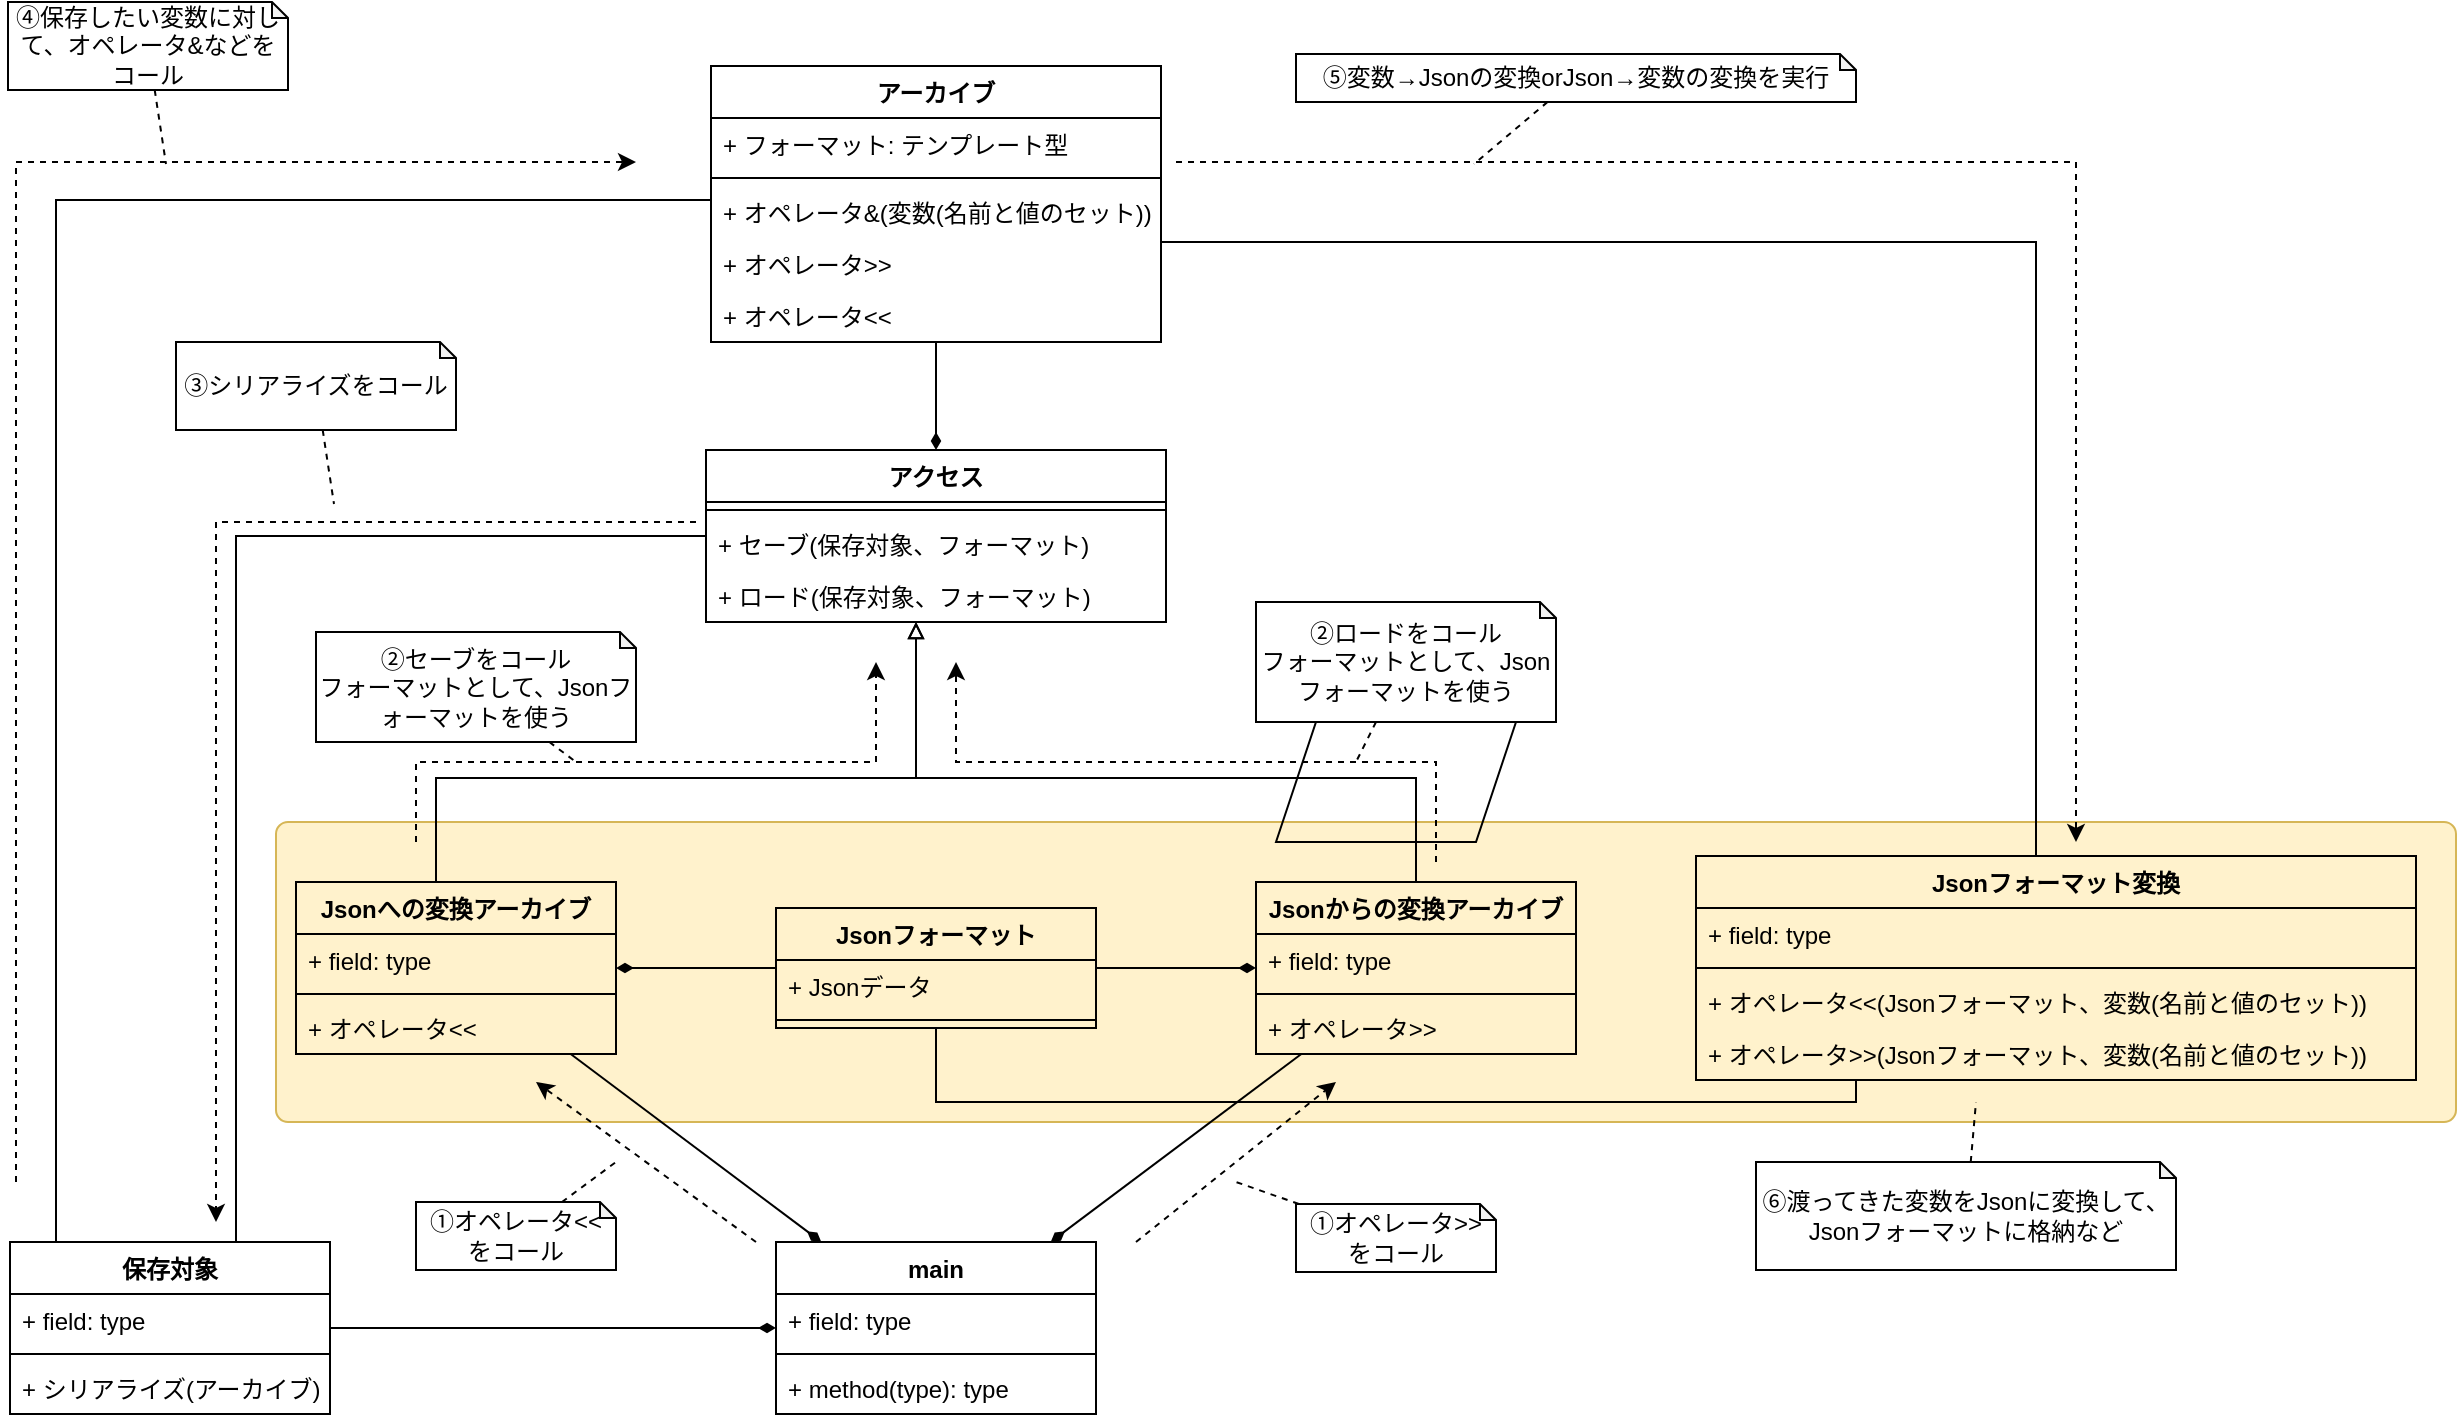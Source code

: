 <mxfile version="15.7.3" type="device"><diagram id="-DjvQUMIrtWv4CzY2RnH" name="ページ1"><mxGraphModel dx="2312" dy="2034" grid="1" gridSize="10" guides="1" tooltips="1" connect="1" arrows="1" fold="1" page="1" pageScale="1" pageWidth="827" pageHeight="1169" math="0" shadow="0"><root><mxCell id="0"/><mxCell id="1" parent="0"/><mxCell id="r1HNZrOTrdue_ta3QMDY-88" value="" style="rounded=1;whiteSpace=wrap;html=1;fillColor=#fff2cc;strokeColor=#d6b656;arcSize=4;" vertex="1" parent="1"><mxGeometry x="-280" y="360" width="1090" height="150" as="geometry"/></mxCell><mxCell id="r1HNZrOTrdue_ta3QMDY-22" style="edgeStyle=orthogonalEdgeStyle;rounded=0;orthogonalLoop=1;jettySize=auto;html=1;endArrow=block;endFill=0;" edge="1" parent="1" source="r1HNZrOTrdue_ta3QMDY-6" target="r1HNZrOTrdue_ta3QMDY-14"><mxGeometry relative="1" as="geometry"><Array as="points"><mxPoint x="-200" y="338"/><mxPoint x="40" y="338"/></Array></mxGeometry></mxCell><mxCell id="r1HNZrOTrdue_ta3QMDY-33" style="edgeStyle=none;rounded=0;orthogonalLoop=1;jettySize=auto;html=1;endArrow=none;endFill=0;startArrow=diamondThin;startFill=1;" edge="1" parent="1" source="r1HNZrOTrdue_ta3QMDY-6" target="r1HNZrOTrdue_ta3QMDY-10"><mxGeometry relative="1" as="geometry"/></mxCell><mxCell id="r1HNZrOTrdue_ta3QMDY-43" style="edgeStyle=none;rounded=0;orthogonalLoop=1;jettySize=auto;html=1;startArrow=none;startFill=0;endArrow=diamondThin;endFill=1;" edge="1" parent="1" source="r1HNZrOTrdue_ta3QMDY-6" target="r1HNZrOTrdue_ta3QMDY-38"><mxGeometry relative="1" as="geometry"/></mxCell><mxCell id="r1HNZrOTrdue_ta3QMDY-6" value="Jsonへの変換アーカイブ" style="swimlane;fontStyle=1;align=center;verticalAlign=top;childLayout=stackLayout;horizontal=1;startSize=26;horizontalStack=0;resizeParent=1;resizeParentMax=0;resizeLast=0;collapsible=1;marginBottom=0;fillColor=none;" vertex="1" parent="1"><mxGeometry x="-270" y="390" width="160" height="86" as="geometry"/></mxCell><mxCell id="r1HNZrOTrdue_ta3QMDY-7" value="+ field: type" style="text;strokeColor=none;fillColor=none;align=left;verticalAlign=top;spacingLeft=4;spacingRight=4;overflow=hidden;rotatable=0;points=[[0,0.5],[1,0.5]];portConstraint=eastwest;" vertex="1" parent="r1HNZrOTrdue_ta3QMDY-6"><mxGeometry y="26" width="160" height="26" as="geometry"/></mxCell><mxCell id="r1HNZrOTrdue_ta3QMDY-8" value="" style="line;strokeWidth=1;fillColor=none;align=left;verticalAlign=middle;spacingTop=-1;spacingLeft=3;spacingRight=3;rotatable=0;labelPosition=right;points=[];portConstraint=eastwest;" vertex="1" parent="r1HNZrOTrdue_ta3QMDY-6"><mxGeometry y="52" width="160" height="8" as="geometry"/></mxCell><mxCell id="r1HNZrOTrdue_ta3QMDY-9" value="+ オペレータ&lt;&lt;" style="text;strokeColor=none;fillColor=none;align=left;verticalAlign=top;spacingLeft=4;spacingRight=4;overflow=hidden;rotatable=0;points=[[0,0.5],[1,0.5]];portConstraint=eastwest;" vertex="1" parent="r1HNZrOTrdue_ta3QMDY-6"><mxGeometry y="60" width="160" height="26" as="geometry"/></mxCell><mxCell id="r1HNZrOTrdue_ta3QMDY-87" style="edgeStyle=orthogonalEdgeStyle;rounded=0;orthogonalLoop=1;jettySize=auto;html=1;startArrow=none;startFill=0;endArrow=none;endFill=0;" edge="1" parent="1" source="r1HNZrOTrdue_ta3QMDY-10" target="r1HNZrOTrdue_ta3QMDY-71"><mxGeometry relative="1" as="geometry"><Array as="points"><mxPoint x="50" y="500"/><mxPoint x="510" y="500"/></Array></mxGeometry></mxCell><mxCell id="r1HNZrOTrdue_ta3QMDY-10" value="Jsonフォーマット" style="swimlane;fontStyle=1;align=center;verticalAlign=top;childLayout=stackLayout;horizontal=1;startSize=26;horizontalStack=0;resizeParent=1;resizeParentMax=0;resizeLast=0;collapsible=1;marginBottom=0;fillColor=none;" vertex="1" parent="1"><mxGeometry x="-30" y="403" width="160" height="60" as="geometry"/></mxCell><mxCell id="r1HNZrOTrdue_ta3QMDY-11" value="+ Jsonデータ" style="text;strokeColor=none;fillColor=none;align=left;verticalAlign=top;spacingLeft=4;spacingRight=4;overflow=hidden;rotatable=0;points=[[0,0.5],[1,0.5]];portConstraint=eastwest;" vertex="1" parent="r1HNZrOTrdue_ta3QMDY-10"><mxGeometry y="26" width="160" height="26" as="geometry"/></mxCell><mxCell id="r1HNZrOTrdue_ta3QMDY-12" value="" style="line;strokeWidth=1;fillColor=none;align=left;verticalAlign=middle;spacingTop=-1;spacingLeft=3;spacingRight=3;rotatable=0;labelPosition=right;points=[];portConstraint=eastwest;" vertex="1" parent="r1HNZrOTrdue_ta3QMDY-10"><mxGeometry y="52" width="160" height="8" as="geometry"/></mxCell><mxCell id="r1HNZrOTrdue_ta3QMDY-45" style="edgeStyle=orthogonalEdgeStyle;rounded=0;orthogonalLoop=1;jettySize=auto;html=1;startArrow=none;startFill=0;endArrow=none;endFill=0;" edge="1" parent="1" source="r1HNZrOTrdue_ta3QMDY-14" target="r1HNZrOTrdue_ta3QMDY-34"><mxGeometry relative="1" as="geometry"><Array as="points"><mxPoint x="-300" y="217"/></Array></mxGeometry></mxCell><mxCell id="r1HNZrOTrdue_ta3QMDY-14" value="アクセス" style="swimlane;fontStyle=1;align=center;verticalAlign=top;childLayout=stackLayout;horizontal=1;startSize=26;horizontalStack=0;resizeParent=1;resizeParentMax=0;resizeLast=0;collapsible=1;marginBottom=0;fillColor=none;" vertex="1" parent="1"><mxGeometry x="-65" y="174" width="230" height="86" as="geometry"/></mxCell><mxCell id="r1HNZrOTrdue_ta3QMDY-16" value="" style="line;strokeWidth=1;fillColor=none;align=left;verticalAlign=middle;spacingTop=-1;spacingLeft=3;spacingRight=3;rotatable=0;labelPosition=right;points=[];portConstraint=eastwest;" vertex="1" parent="r1HNZrOTrdue_ta3QMDY-14"><mxGeometry y="26" width="230" height="8" as="geometry"/></mxCell><mxCell id="r1HNZrOTrdue_ta3QMDY-17" value="+ セーブ(保存対象、フォーマット)" style="text;strokeColor=none;fillColor=none;align=left;verticalAlign=top;spacingLeft=4;spacingRight=4;overflow=hidden;rotatable=0;points=[[0,0.5],[1,0.5]];portConstraint=eastwest;" vertex="1" parent="r1HNZrOTrdue_ta3QMDY-14"><mxGeometry y="34" width="230" height="26" as="geometry"/></mxCell><mxCell id="r1HNZrOTrdue_ta3QMDY-24" value="+ ロード(保存対象、フォーマット)" style="text;strokeColor=none;fillColor=none;align=left;verticalAlign=top;spacingLeft=4;spacingRight=4;overflow=hidden;rotatable=0;points=[[0,0.5],[1,0.5]];portConstraint=eastwest;" vertex="1" parent="r1HNZrOTrdue_ta3QMDY-14"><mxGeometry y="60" width="230" height="26" as="geometry"/></mxCell><mxCell id="r1HNZrOTrdue_ta3QMDY-23" style="edgeStyle=orthogonalEdgeStyle;rounded=0;orthogonalLoop=1;jettySize=auto;html=1;endArrow=block;endFill=0;" edge="1" parent="1" source="r1HNZrOTrdue_ta3QMDY-18" target="r1HNZrOTrdue_ta3QMDY-14"><mxGeometry relative="1" as="geometry"><Array as="points"><mxPoint x="290" y="338"/><mxPoint x="40" y="338"/></Array></mxGeometry></mxCell><mxCell id="r1HNZrOTrdue_ta3QMDY-32" style="edgeStyle=none;rounded=0;orthogonalLoop=1;jettySize=auto;html=1;endArrow=none;endFill=0;startArrow=diamondThin;startFill=1;" edge="1" parent="1" source="r1HNZrOTrdue_ta3QMDY-18" target="r1HNZrOTrdue_ta3QMDY-10"><mxGeometry relative="1" as="geometry"/></mxCell><mxCell id="r1HNZrOTrdue_ta3QMDY-44" style="edgeStyle=none;rounded=0;orthogonalLoop=1;jettySize=auto;html=1;startArrow=none;startFill=0;endArrow=diamondThin;endFill=1;" edge="1" parent="1" source="r1HNZrOTrdue_ta3QMDY-18" target="r1HNZrOTrdue_ta3QMDY-38"><mxGeometry relative="1" as="geometry"/></mxCell><mxCell id="r1HNZrOTrdue_ta3QMDY-18" value="Jsonからの変換アーカイブ" style="swimlane;fontStyle=1;align=center;verticalAlign=top;childLayout=stackLayout;horizontal=1;startSize=26;horizontalStack=0;resizeParent=1;resizeParentMax=0;resizeLast=0;collapsible=1;marginBottom=0;fillColor=none;" vertex="1" parent="1"><mxGeometry x="210" y="390" width="160" height="86" as="geometry"/></mxCell><mxCell id="r1HNZrOTrdue_ta3QMDY-19" value="+ field: type" style="text;strokeColor=none;fillColor=none;align=left;verticalAlign=top;spacingLeft=4;spacingRight=4;overflow=hidden;rotatable=0;points=[[0,0.5],[1,0.5]];portConstraint=eastwest;" vertex="1" parent="r1HNZrOTrdue_ta3QMDY-18"><mxGeometry y="26" width="160" height="26" as="geometry"/></mxCell><mxCell id="r1HNZrOTrdue_ta3QMDY-20" value="" style="line;strokeWidth=1;fillColor=none;align=left;verticalAlign=middle;spacingTop=-1;spacingLeft=3;spacingRight=3;rotatable=0;labelPosition=right;points=[];portConstraint=eastwest;" vertex="1" parent="r1HNZrOTrdue_ta3QMDY-18"><mxGeometry y="52" width="160" height="8" as="geometry"/></mxCell><mxCell id="r1HNZrOTrdue_ta3QMDY-21" value="+ オペレータ&gt;&gt;" style="text;strokeColor=none;fillColor=none;align=left;verticalAlign=top;spacingLeft=4;spacingRight=4;overflow=hidden;rotatable=0;points=[[0,0.5],[1,0.5]];portConstraint=eastwest;" vertex="1" parent="r1HNZrOTrdue_ta3QMDY-18"><mxGeometry y="60" width="160" height="26" as="geometry"/></mxCell><mxCell id="r1HNZrOTrdue_ta3QMDY-26" value="" style="edgeStyle=elbowEdgeStyle;elbow=vertical;endArrow=classic;html=1;rounded=0;dashed=1;" edge="1" parent="1"><mxGeometry width="50" height="50" relative="1" as="geometry"><mxPoint x="-210" y="370" as="sourcePoint"/><mxPoint x="20" y="280" as="targetPoint"/><Array as="points"><mxPoint x="20" y="330"/></Array></mxGeometry></mxCell><mxCell id="r1HNZrOTrdue_ta3QMDY-27" value="" style="edgeStyle=elbowEdgeStyle;elbow=vertical;endArrow=classic;html=1;rounded=0;dashed=1;" edge="1" parent="1"><mxGeometry width="50" height="50" relative="1" as="geometry"><mxPoint x="300" y="380" as="sourcePoint"/><mxPoint x="60" y="280" as="targetPoint"/><Array as="points"><mxPoint x="170" y="330"/></Array></mxGeometry></mxCell><mxCell id="r1HNZrOTrdue_ta3QMDY-29" style="rounded=0;orthogonalLoop=1;jettySize=auto;html=1;endArrow=none;endFill=0;dashed=1;" edge="1" parent="1" source="r1HNZrOTrdue_ta3QMDY-28"><mxGeometry relative="1" as="geometry"><mxPoint x="-130" y="330" as="targetPoint"/></mxGeometry></mxCell><mxCell id="r1HNZrOTrdue_ta3QMDY-28" value="②セーブをコール&lt;br&gt;フォーマットとして、Jsonフォーマットを使う" style="shape=note;whiteSpace=wrap;html=1;backgroundOutline=1;darkOpacity=0.05;size=8;" vertex="1" parent="1"><mxGeometry x="-260" y="265" width="160" height="55" as="geometry"/></mxCell><mxCell id="r1HNZrOTrdue_ta3QMDY-30" style="rounded=0;orthogonalLoop=1;jettySize=auto;html=1;endArrow=none;endFill=0;dashed=1;" edge="1" parent="1" source="r1HNZrOTrdue_ta3QMDY-31"><mxGeometry relative="1" as="geometry"><mxPoint x="260" y="330" as="targetPoint"/></mxGeometry></mxCell><mxCell id="r1HNZrOTrdue_ta3QMDY-31" value="②ロードをコール&lt;br&gt;フォーマットとして、Jsonフォーマットを使う" style="shape=note;whiteSpace=wrap;html=1;backgroundOutline=1;darkOpacity=0.05;size=8;" vertex="1" parent="1"><mxGeometry x="210" y="250" width="150" height="60" as="geometry"/></mxCell><mxCell id="r1HNZrOTrdue_ta3QMDY-58" style="edgeStyle=orthogonalEdgeStyle;rounded=0;orthogonalLoop=1;jettySize=auto;html=1;startArrow=none;startFill=0;endArrow=diamondThin;endFill=1;" edge="1" parent="1" source="r1HNZrOTrdue_ta3QMDY-2" target="r1HNZrOTrdue_ta3QMDY-14"><mxGeometry relative="1" as="geometry"/></mxCell><mxCell id="r1HNZrOTrdue_ta3QMDY-77" style="edgeStyle=orthogonalEdgeStyle;rounded=0;orthogonalLoop=1;jettySize=auto;html=1;startArrow=none;startFill=0;endArrow=none;endFill=0;" edge="1" parent="1" source="r1HNZrOTrdue_ta3QMDY-2" target="r1HNZrOTrdue_ta3QMDY-71"><mxGeometry relative="1" as="geometry"><Array as="points"><mxPoint x="600" y="70"/></Array></mxGeometry></mxCell><mxCell id="r1HNZrOTrdue_ta3QMDY-2" value="アーカイブ" style="swimlane;fontStyle=1;align=center;verticalAlign=top;childLayout=stackLayout;horizontal=1;startSize=26;horizontalStack=0;resizeParent=1;resizeParentMax=0;resizeLast=0;collapsible=1;marginBottom=0;fillColor=none;" vertex="1" parent="1"><mxGeometry x="-62.5" y="-18" width="225" height="138" as="geometry"/></mxCell><mxCell id="r1HNZrOTrdue_ta3QMDY-3" value="+ フォーマット: テンプレート型" style="text;strokeColor=none;fillColor=none;align=left;verticalAlign=top;spacingLeft=4;spacingRight=4;overflow=hidden;rotatable=0;points=[[0,0.5],[1,0.5]];portConstraint=eastwest;" vertex="1" parent="r1HNZrOTrdue_ta3QMDY-2"><mxGeometry y="26" width="225" height="26" as="geometry"/></mxCell><mxCell id="r1HNZrOTrdue_ta3QMDY-4" value="" style="line;strokeWidth=1;fillColor=none;align=left;verticalAlign=middle;spacingTop=-1;spacingLeft=3;spacingRight=3;rotatable=0;labelPosition=right;points=[];portConstraint=eastwest;" vertex="1" parent="r1HNZrOTrdue_ta3QMDY-2"><mxGeometry y="52" width="225" height="8" as="geometry"/></mxCell><mxCell id="r1HNZrOTrdue_ta3QMDY-5" value="+ オペレータ&amp;(変数(名前と値のセット))" style="text;strokeColor=none;fillColor=none;align=left;verticalAlign=top;spacingLeft=4;spacingRight=4;overflow=hidden;rotatable=0;points=[[0,0.5],[1,0.5]];portConstraint=eastwest;" vertex="1" parent="r1HNZrOTrdue_ta3QMDY-2"><mxGeometry y="60" width="225" height="26" as="geometry"/></mxCell><mxCell id="r1HNZrOTrdue_ta3QMDY-59" value="+ オペレータ&gt;&gt;" style="text;strokeColor=none;fillColor=none;align=left;verticalAlign=top;spacingLeft=4;spacingRight=4;overflow=hidden;rotatable=0;points=[[0,0.5],[1,0.5]];portConstraint=eastwest;" vertex="1" parent="r1HNZrOTrdue_ta3QMDY-2"><mxGeometry y="86" width="225" height="26" as="geometry"/></mxCell><mxCell id="r1HNZrOTrdue_ta3QMDY-60" value="+ オペレータ&lt;&lt;" style="text;strokeColor=none;fillColor=none;align=left;verticalAlign=top;spacingLeft=4;spacingRight=4;overflow=hidden;rotatable=0;points=[[0,0.5],[1,0.5]];portConstraint=eastwest;" vertex="1" parent="r1HNZrOTrdue_ta3QMDY-2"><mxGeometry y="112" width="225" height="26" as="geometry"/></mxCell><mxCell id="r1HNZrOTrdue_ta3QMDY-42" style="edgeStyle=none;rounded=0;orthogonalLoop=1;jettySize=auto;html=1;startArrow=none;startFill=0;endArrow=diamondThin;endFill=1;" edge="1" parent="1" source="r1HNZrOTrdue_ta3QMDY-34" target="r1HNZrOTrdue_ta3QMDY-38"><mxGeometry relative="1" as="geometry"/></mxCell><mxCell id="r1HNZrOTrdue_ta3QMDY-34" value="保存対象" style="swimlane;fontStyle=1;align=center;verticalAlign=top;childLayout=stackLayout;horizontal=1;startSize=26;horizontalStack=0;resizeParent=1;resizeParentMax=0;resizeLast=0;collapsible=1;marginBottom=0;fillColor=none;" vertex="1" parent="1"><mxGeometry x="-413" y="570" width="160" height="86" as="geometry"/></mxCell><mxCell id="r1HNZrOTrdue_ta3QMDY-35" value="+ field: type" style="text;strokeColor=none;fillColor=none;align=left;verticalAlign=top;spacingLeft=4;spacingRight=4;overflow=hidden;rotatable=0;points=[[0,0.5],[1,0.5]];portConstraint=eastwest;" vertex="1" parent="r1HNZrOTrdue_ta3QMDY-34"><mxGeometry y="26" width="160" height="26" as="geometry"/></mxCell><mxCell id="r1HNZrOTrdue_ta3QMDY-36" value="" style="line;strokeWidth=1;fillColor=none;align=left;verticalAlign=middle;spacingTop=-1;spacingLeft=3;spacingRight=3;rotatable=0;labelPosition=right;points=[];portConstraint=eastwest;" vertex="1" parent="r1HNZrOTrdue_ta3QMDY-34"><mxGeometry y="52" width="160" height="8" as="geometry"/></mxCell><mxCell id="r1HNZrOTrdue_ta3QMDY-37" value="+ シリアライズ(アーカイブ)" style="text;strokeColor=none;fillColor=none;align=left;verticalAlign=top;spacingLeft=4;spacingRight=4;overflow=hidden;rotatable=0;points=[[0,0.5],[1,0.5]];portConstraint=eastwest;" vertex="1" parent="r1HNZrOTrdue_ta3QMDY-34"><mxGeometry y="60" width="160" height="26" as="geometry"/></mxCell><mxCell id="r1HNZrOTrdue_ta3QMDY-38" value="main" style="swimlane;fontStyle=1;align=center;verticalAlign=top;childLayout=stackLayout;horizontal=1;startSize=26;horizontalStack=0;resizeParent=1;resizeParentMax=0;resizeLast=0;collapsible=1;marginBottom=0;fillColor=none;" vertex="1" parent="1"><mxGeometry x="-30" y="570" width="160" height="86" as="geometry"/></mxCell><mxCell id="r1HNZrOTrdue_ta3QMDY-39" value="+ field: type" style="text;strokeColor=none;fillColor=none;align=left;verticalAlign=top;spacingLeft=4;spacingRight=4;overflow=hidden;rotatable=0;points=[[0,0.5],[1,0.5]];portConstraint=eastwest;" vertex="1" parent="r1HNZrOTrdue_ta3QMDY-38"><mxGeometry y="26" width="160" height="26" as="geometry"/></mxCell><mxCell id="r1HNZrOTrdue_ta3QMDY-40" value="" style="line;strokeWidth=1;fillColor=none;align=left;verticalAlign=middle;spacingTop=-1;spacingLeft=3;spacingRight=3;rotatable=0;labelPosition=right;points=[];portConstraint=eastwest;" vertex="1" parent="r1HNZrOTrdue_ta3QMDY-38"><mxGeometry y="52" width="160" height="8" as="geometry"/></mxCell><mxCell id="r1HNZrOTrdue_ta3QMDY-41" value="+ method(type): type" style="text;strokeColor=none;fillColor=none;align=left;verticalAlign=top;spacingLeft=4;spacingRight=4;overflow=hidden;rotatable=0;points=[[0,0.5],[1,0.5]];portConstraint=eastwest;" vertex="1" parent="r1HNZrOTrdue_ta3QMDY-38"><mxGeometry y="60" width="160" height="26" as="geometry"/></mxCell><mxCell id="r1HNZrOTrdue_ta3QMDY-46" style="rounded=0;orthogonalLoop=1;jettySize=auto;html=1;endArrow=none;endFill=0;dashed=1;" edge="1" parent="1" source="r1HNZrOTrdue_ta3QMDY-47"><mxGeometry relative="1" as="geometry"><mxPoint x="-251" y="201" as="targetPoint"/></mxGeometry></mxCell><mxCell id="r1HNZrOTrdue_ta3QMDY-47" value="③シリアライズをコール" style="shape=note;whiteSpace=wrap;html=1;backgroundOutline=1;darkOpacity=0.05;size=8;" vertex="1" parent="1"><mxGeometry x="-330" y="120" width="140" height="44" as="geometry"/></mxCell><mxCell id="r1HNZrOTrdue_ta3QMDY-51" value="" style="endArrow=classic;html=1;rounded=0;dashed=1;" edge="1" parent="1"><mxGeometry width="50" height="50" relative="1" as="geometry"><mxPoint x="150" y="570" as="sourcePoint"/><mxPoint x="250" y="490" as="targetPoint"/></mxGeometry></mxCell><mxCell id="r1HNZrOTrdue_ta3QMDY-52" style="rounded=0;orthogonalLoop=1;jettySize=auto;html=1;endArrow=none;endFill=0;dashed=1;" edge="1" parent="1" source="r1HNZrOTrdue_ta3QMDY-53"><mxGeometry relative="1" as="geometry"><mxPoint x="200" y="540" as="targetPoint"/></mxGeometry></mxCell><mxCell id="r1HNZrOTrdue_ta3QMDY-53" value="①オペレータ&amp;gt;&amp;gt;&lt;br&gt;をコール" style="shape=note;whiteSpace=wrap;html=1;backgroundOutline=1;darkOpacity=0.05;size=8;" vertex="1" parent="1"><mxGeometry x="230" y="551" width="100" height="34" as="geometry"/></mxCell><mxCell id="r1HNZrOTrdue_ta3QMDY-54" value="" style="endArrow=classic;html=1;rounded=0;dashed=1;" edge="1" parent="1"><mxGeometry width="50" height="50" relative="1" as="geometry"><mxPoint x="-40" y="570" as="sourcePoint"/><mxPoint x="-150" y="490" as="targetPoint"/></mxGeometry></mxCell><mxCell id="r1HNZrOTrdue_ta3QMDY-55" style="rounded=0;orthogonalLoop=1;jettySize=auto;html=1;endArrow=none;endFill=0;dashed=1;" edge="1" parent="1" source="r1HNZrOTrdue_ta3QMDY-56"><mxGeometry relative="1" as="geometry"><mxPoint x="-110" y="530" as="targetPoint"/></mxGeometry></mxCell><mxCell id="r1HNZrOTrdue_ta3QMDY-56" value="①オペレータ&amp;lt;&amp;lt;&lt;br&gt;をコール" style="shape=note;whiteSpace=wrap;html=1;backgroundOutline=1;darkOpacity=0.05;size=8;" vertex="1" parent="1"><mxGeometry x="-210" y="550" width="100" height="34" as="geometry"/></mxCell><mxCell id="r1HNZrOTrdue_ta3QMDY-57" value="" style="edgeStyle=segmentEdgeStyle;endArrow=classic;html=1;rounded=0;dashed=1;" edge="1" parent="1"><mxGeometry width="50" height="50" relative="1" as="geometry"><mxPoint x="-70" y="210" as="sourcePoint"/><mxPoint x="-310" y="560" as="targetPoint"/></mxGeometry></mxCell><mxCell id="r1HNZrOTrdue_ta3QMDY-61" style="edgeStyle=orthogonalEdgeStyle;rounded=0;orthogonalLoop=1;jettySize=auto;html=1;startArrow=none;startFill=0;endArrow=none;endFill=0;" edge="1" parent="1" source="r1HNZrOTrdue_ta3QMDY-2" target="r1HNZrOTrdue_ta3QMDY-34"><mxGeometry relative="1" as="geometry"><mxPoint x="-55" y="227" as="sourcePoint"/><mxPoint x="-322.941" y="580" as="targetPoint"/><Array as="points"><mxPoint x="-390" y="49"/></Array></mxGeometry></mxCell><mxCell id="r1HNZrOTrdue_ta3QMDY-62" value="" style="edgeStyle=segmentEdgeStyle;endArrow=classic;html=1;rounded=0;dashed=1;" edge="1" parent="1"><mxGeometry width="50" height="50" relative="1" as="geometry"><mxPoint x="-410" y="540" as="sourcePoint"/><mxPoint x="-100" y="30" as="targetPoint"/><Array as="points"><mxPoint x="-410" y="30"/></Array></mxGeometry></mxCell><mxCell id="r1HNZrOTrdue_ta3QMDY-63" style="rounded=0;orthogonalLoop=1;jettySize=auto;html=1;endArrow=none;endFill=0;dashed=1;" edge="1" parent="1" source="r1HNZrOTrdue_ta3QMDY-64"><mxGeometry relative="1" as="geometry"><mxPoint x="-335" y="31" as="targetPoint"/></mxGeometry></mxCell><mxCell id="r1HNZrOTrdue_ta3QMDY-64" value="④保存したい変数に対して、オペレータ&amp;amp;などをコール" style="shape=note;whiteSpace=wrap;html=1;backgroundOutline=1;darkOpacity=0.05;size=8;" vertex="1" parent="1"><mxGeometry x="-414" y="-50" width="140" height="44" as="geometry"/></mxCell><mxCell id="r1HNZrOTrdue_ta3QMDY-71" value="Jsonフォーマット変換" style="swimlane;fontStyle=1;align=center;verticalAlign=top;childLayout=stackLayout;horizontal=1;startSize=26;horizontalStack=0;resizeParent=1;resizeParentMax=0;resizeLast=0;collapsible=1;marginBottom=0;fillColor=none;" vertex="1" parent="1"><mxGeometry x="430" y="377" width="360" height="112" as="geometry"/></mxCell><mxCell id="r1HNZrOTrdue_ta3QMDY-72" value="+ field: type" style="text;strokeColor=none;fillColor=none;align=left;verticalAlign=top;spacingLeft=4;spacingRight=4;overflow=hidden;rotatable=0;points=[[0,0.5],[1,0.5]];portConstraint=eastwest;" vertex="1" parent="r1HNZrOTrdue_ta3QMDY-71"><mxGeometry y="26" width="360" height="26" as="geometry"/></mxCell><mxCell id="r1HNZrOTrdue_ta3QMDY-73" value="" style="line;strokeWidth=1;fillColor=none;align=left;verticalAlign=middle;spacingTop=-1;spacingLeft=3;spacingRight=3;rotatable=0;labelPosition=right;points=[];portConstraint=eastwest;" vertex="1" parent="r1HNZrOTrdue_ta3QMDY-71"><mxGeometry y="52" width="360" height="8" as="geometry"/></mxCell><mxCell id="r1HNZrOTrdue_ta3QMDY-78" value="+ オペレータ&lt;&lt;(Jsonフォーマット、変数(名前と値のセット))" style="text;strokeColor=none;fillColor=none;align=left;verticalAlign=top;spacingLeft=4;spacingRight=4;overflow=hidden;rotatable=0;points=[[0,0.5],[1,0.5]];portConstraint=eastwest;" vertex="1" parent="r1HNZrOTrdue_ta3QMDY-71"><mxGeometry y="60" width="360" height="26" as="geometry"/></mxCell><mxCell id="r1HNZrOTrdue_ta3QMDY-79" value="+ オペレータ&gt;&gt;(Jsonフォーマット、変数(名前と値のセット))" style="text;strokeColor=none;fillColor=none;align=left;verticalAlign=top;spacingLeft=4;spacingRight=4;overflow=hidden;rotatable=0;points=[[0,0.5],[1,0.5]];portConstraint=eastwest;" vertex="1" parent="r1HNZrOTrdue_ta3QMDY-71"><mxGeometry y="86" width="360" height="26" as="geometry"/></mxCell><mxCell id="r1HNZrOTrdue_ta3QMDY-80" value="⑥渡ってきた変数をJsonに変換して、Jsonフォーマットに格納など" style="shape=note;whiteSpace=wrap;html=1;backgroundOutline=1;darkOpacity=0.05;size=8;" vertex="1" parent="1"><mxGeometry x="460" y="530" width="210" height="54" as="geometry"/></mxCell><mxCell id="r1HNZrOTrdue_ta3QMDY-82" style="rounded=0;orthogonalLoop=1;jettySize=auto;html=1;endArrow=none;endFill=0;dashed=1;" edge="1" parent="1" source="r1HNZrOTrdue_ta3QMDY-80"><mxGeometry relative="1" as="geometry"><mxPoint x="570" y="500" as="targetPoint"/><mxPoint x="241.429" y="561.0" as="sourcePoint"/></mxGeometry></mxCell><mxCell id="r1HNZrOTrdue_ta3QMDY-84" value="" style="edgeStyle=segmentEdgeStyle;endArrow=classic;html=1;rounded=0;dashed=1;" edge="1" parent="1"><mxGeometry width="50" height="50" relative="1" as="geometry"><mxPoint x="170" y="30" as="sourcePoint"/><mxPoint x="620" y="370" as="targetPoint"/><Array as="points"><mxPoint x="620" y="30"/></Array></mxGeometry></mxCell><mxCell id="r1HNZrOTrdue_ta3QMDY-85" style="rounded=0;orthogonalLoop=1;jettySize=auto;html=1;endArrow=none;endFill=0;dashed=1;" edge="1" parent="1" source="r1HNZrOTrdue_ta3QMDY-86"><mxGeometry relative="1" as="geometry"><mxPoint x="319" y="31" as="targetPoint"/></mxGeometry></mxCell><mxCell id="r1HNZrOTrdue_ta3QMDY-86" value="⑤変数→Jsonの変換orJson→変数の変換を実行" style="shape=note;whiteSpace=wrap;html=1;backgroundOutline=1;darkOpacity=0.05;size=8;" vertex="1" parent="1"><mxGeometry x="230" y="-24" width="280" height="24" as="geometry"/></mxCell><mxCell id="r1HNZrOTrdue_ta3QMDY-89" value="" style="shape=parallelogram;perimeter=parallelogramPerimeter;whiteSpace=wrap;html=1;fixedSize=1;fillColor=none;" vertex="1" parent="1"><mxGeometry x="220" y="310" width="120" height="60" as="geometry"/></mxCell></root></mxGraphModel></diagram></mxfile>